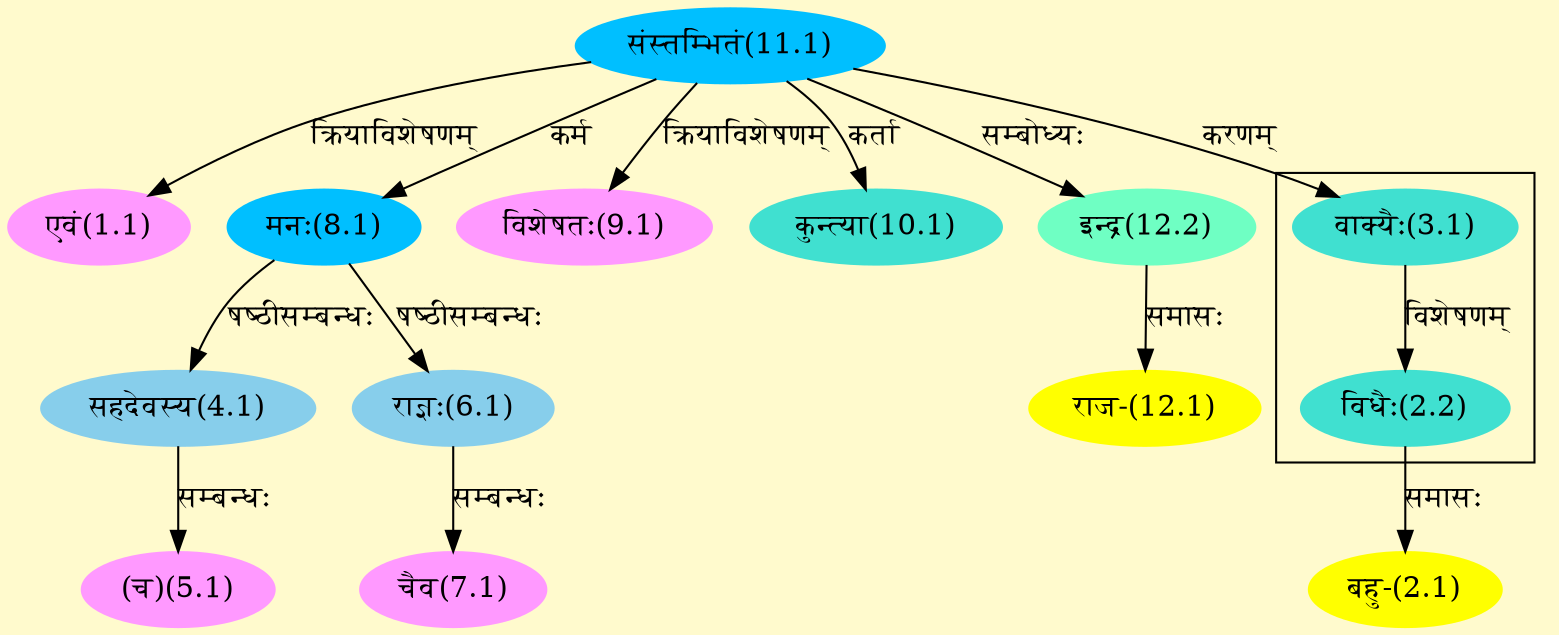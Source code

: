 digraph G{
rankdir=BT;
 compound=true;
 bgcolor="lemonchiffon1";

subgraph cluster_1{
Node2_2 [style=filled, color="#40E0D0" label = "विधैः(2.2)"]
Node3_1 [style=filled, color="#40E0D0" label = "वाक्यैः(3.1)"]

}
Node1_1 [style=filled, color="#FF99FF" label = "एवं(1.1)"]
Node11_1 [style=filled, color="#00BFFF" label = "संस्तम्भितं(11.1)"]
Node2_1 [style=filled, color="#FFFF00" label = "बहु-(2.1)"]
Node2_2 [style=filled, color="#40E0D0" label = "विधैः(2.2)"]
Node3_1 [style=filled, color="#40E0D0" label = "वाक्यैः(3.1)"]
Node4_1 [style=filled, color="#87CEEB" label = "सहदेवस्य(4.1)"]
Node8_1 [style=filled, color="#00BFFF" label = "मनः(8.1)"]
Node5_1 [style=filled, color="#FF99FF" label = "(च)(5.1)"]
Node6_1 [style=filled, color="#87CEEB" label = "राज्ञः(6.1)"]
Node7_1 [style=filled, color="#FF99FF" label = "चैव(7.1)"]
Node9_1 [style=filled, color="#FF99FF" label = "विशेषतः(9.1)"]
Node10_1 [style=filled, color="#40E0D0" label = "कुन्त्या(10.1)"]
Node12_1 [style=filled, color="#FFFF00" label = "राज-(12.1)"]
Node12_2 [style=filled, color="#6FFFC3" label = "इन्द्र(12.2)"]
/* Start of Relations section */

Node1_1 -> Node11_1 [  label="क्रियाविशेषणम्"  dir="back" ]
Node2_1 -> Node2_2 [  label="समासः"  dir="back" ]
Node2_2 -> Node3_1 [  label="विशेषणम्"  dir="back" ]
Node3_1 -> Node11_1 [  label="करणम्"  dir="back" ]
Node4_1 -> Node8_1 [  label="षष्ठीसम्बन्धः"  dir="back" ]
Node5_1 -> Node4_1 [  label="सम्बन्धः"  dir="back" ]
Node6_1 -> Node8_1 [  label="षष्ठीसम्बन्धः"  dir="back" ]
Node7_1 -> Node6_1 [  label="सम्बन्धः"  dir="back" ]
Node8_1 -> Node11_1 [  label="कर्म"  dir="back" ]
Node9_1 -> Node11_1 [  label="क्रियाविशेषणम्"  dir="back" ]
Node10_1 -> Node11_1 [  label="कर्ता"  dir="back" ]
Node12_1 -> Node12_2 [  label="समासः"  dir="back" ]
Node12_2 -> Node11_1 [  label="सम्बोध्यः"  dir="back" ]
}
